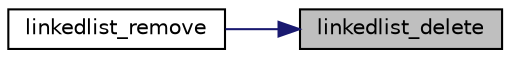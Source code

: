 digraph "linkedlist_delete"
{
 // INTERACTIVE_SVG=YES
 // LATEX_PDF_SIZE
  edge [fontname="Helvetica",fontsize="10",labelfontname="Helvetica",labelfontsize="10"];
  node [fontname="Helvetica",fontsize="10",shape=record];
  rankdir="RL";
  Node15 [label="linkedlist_delete",height=0.2,width=0.4,color="black", fillcolor="grey75", style="filled", fontcolor="black",tooltip=" "];
  Node15 -> Node16 [dir="back",color="midnightblue",fontsize="10",style="solid",fontname="Helvetica"];
  Node16 [label="linkedlist_remove",height=0.2,width=0.4,color="black", fillcolor="white", style="filled",URL="$linkedlist_8h.html#acb4b286b609f396f1a5343d6797e8649",tooltip=" "];
}
